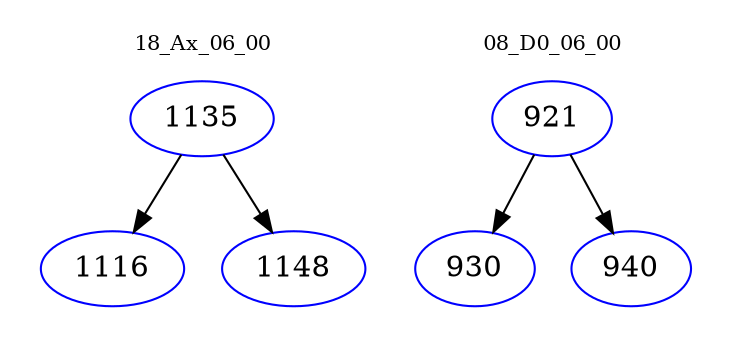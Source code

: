 digraph{
subgraph cluster_0 {
color = white
label = "18_Ax_06_00";
fontsize=10;
T0_1135 [label="1135", color="blue"]
T0_1135 -> T0_1116 [color="black"]
T0_1116 [label="1116", color="blue"]
T0_1135 -> T0_1148 [color="black"]
T0_1148 [label="1148", color="blue"]
}
subgraph cluster_1 {
color = white
label = "08_D0_06_00";
fontsize=10;
T1_921 [label="921", color="blue"]
T1_921 -> T1_930 [color="black"]
T1_930 [label="930", color="blue"]
T1_921 -> T1_940 [color="black"]
T1_940 [label="940", color="blue"]
}
}
